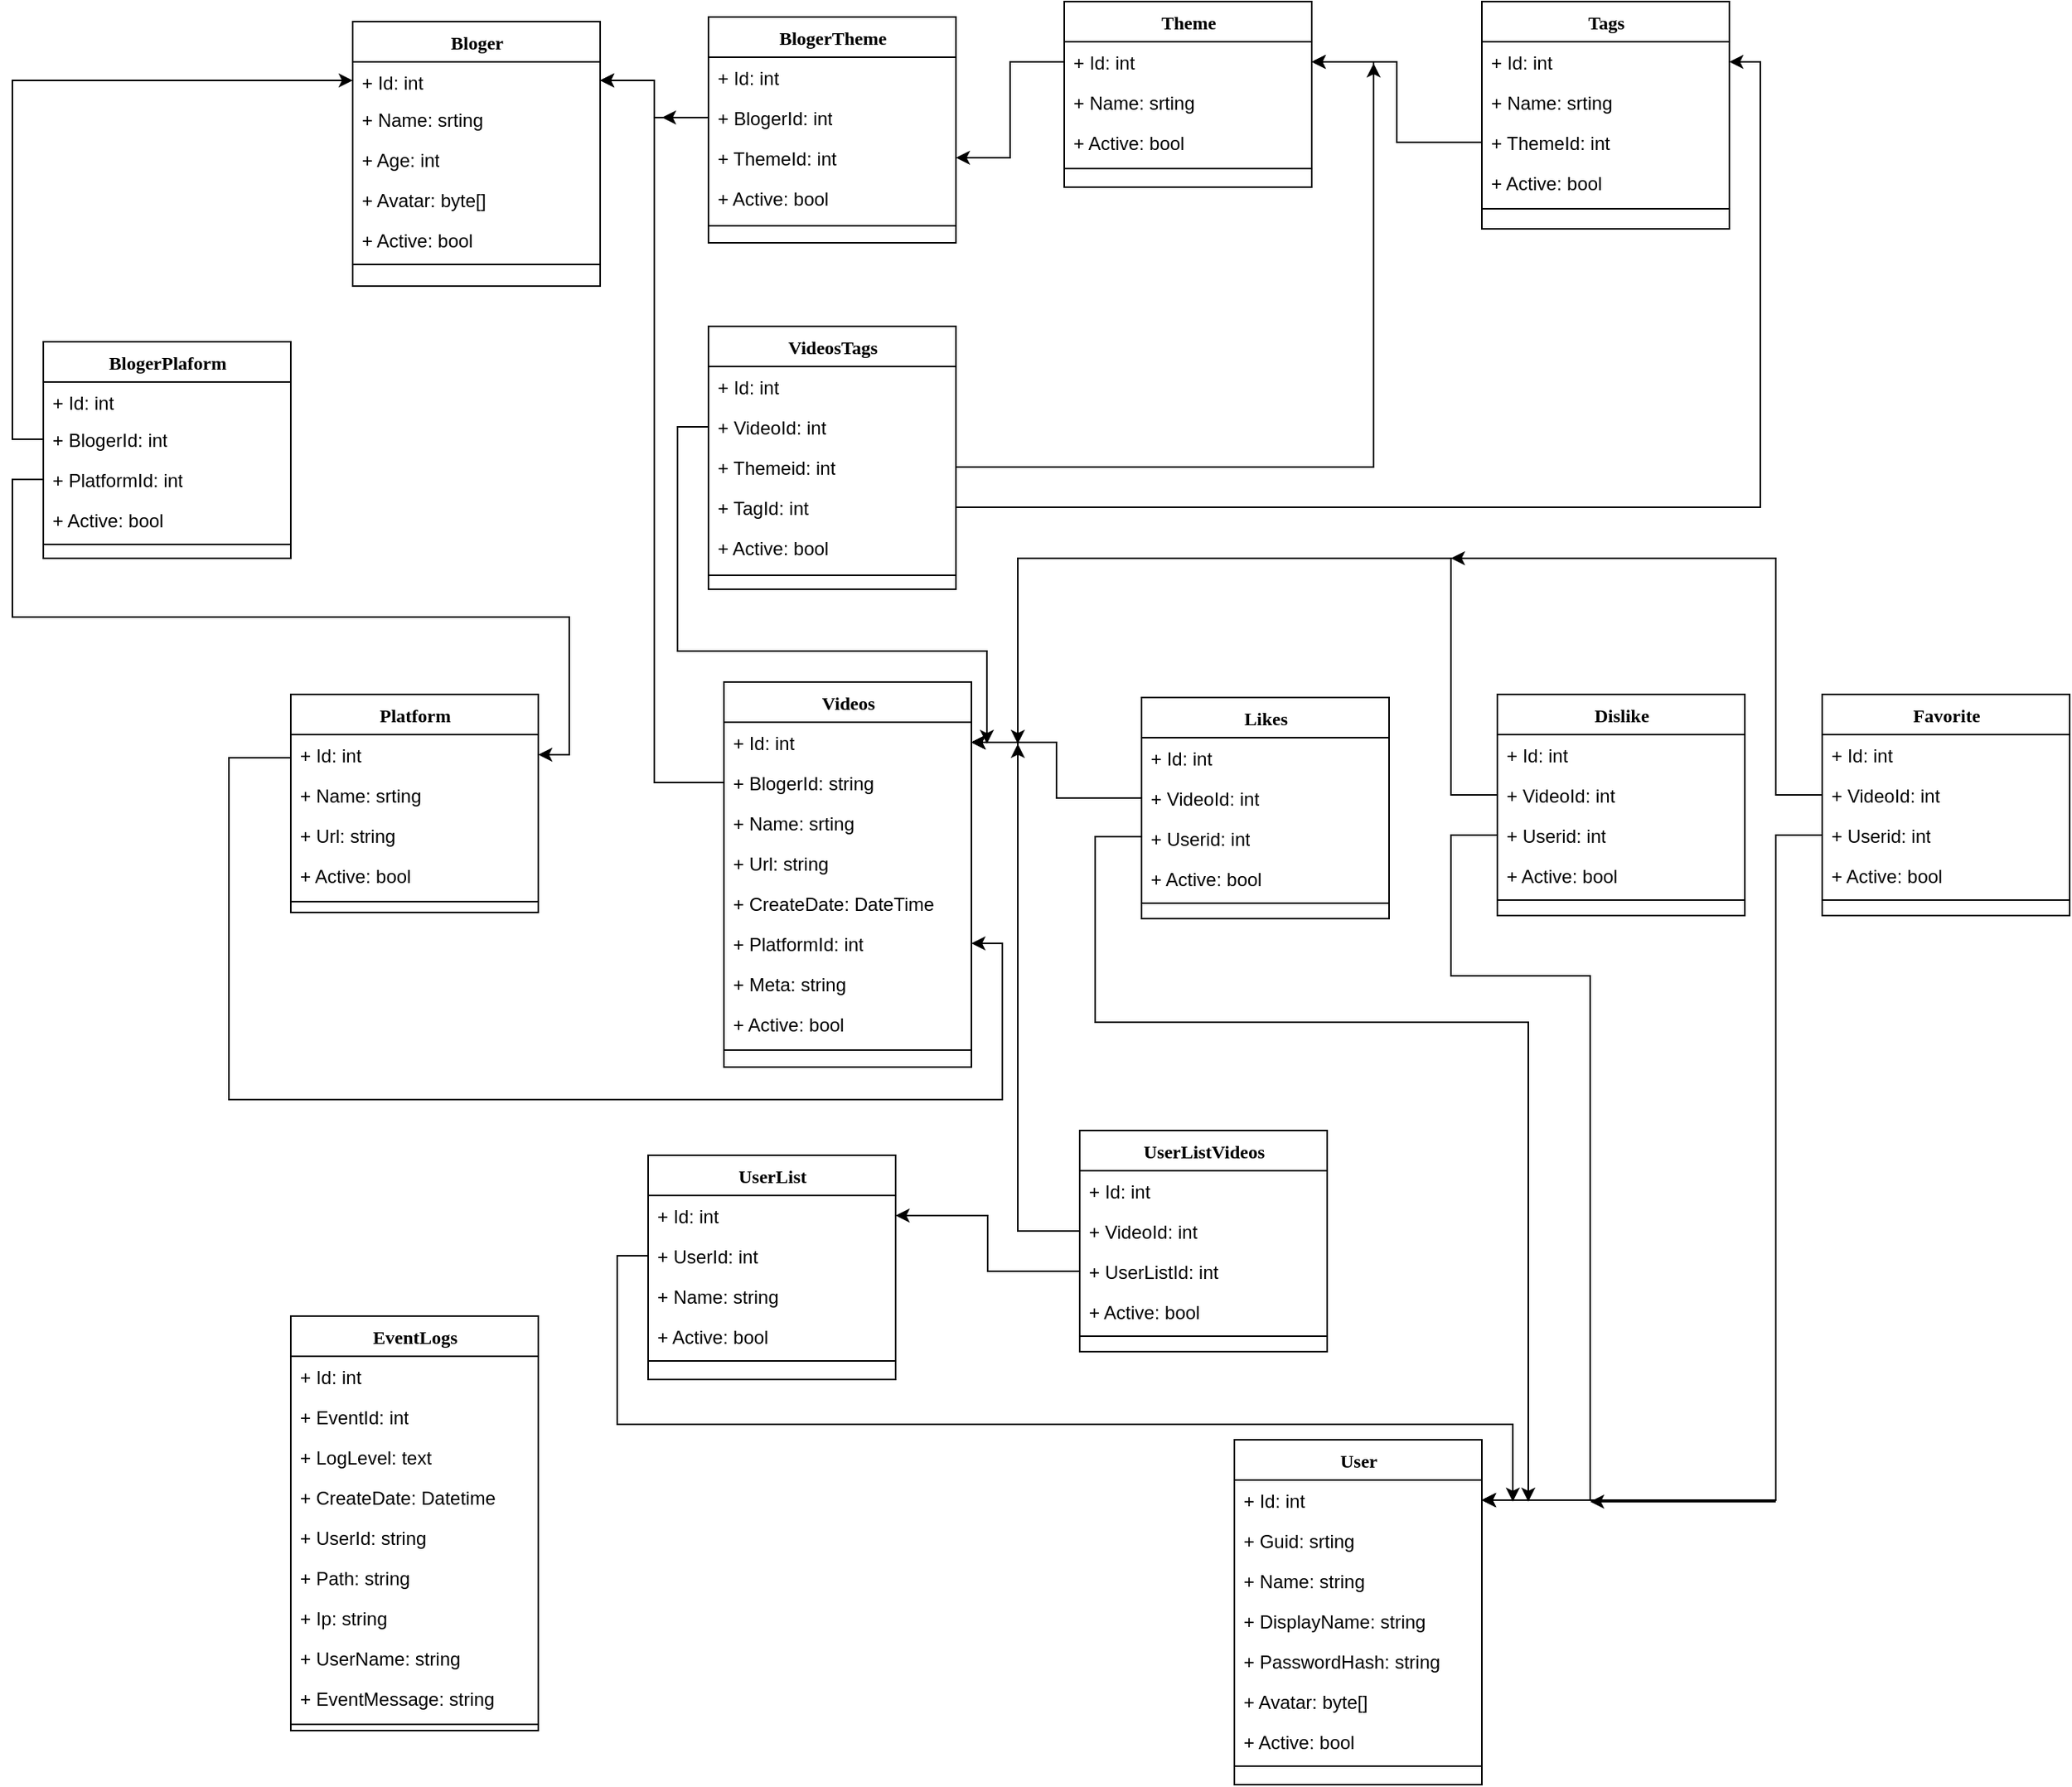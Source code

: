 <mxfile version="13.4.0" type="device"><diagram name="Page-1" id="9f46799a-70d6-7492-0946-bef42562c5a5"><mxGraphModel dx="2426" dy="934" grid="1" gridSize="10" guides="1" tooltips="1" connect="1" arrows="1" fold="1" page="1" pageScale="1" pageWidth="1100" pageHeight="850" background="#ffffff" math="0" shadow="0"><root><mxCell id="0"/><mxCell id="1" parent="0"/><mxCell id="seA1LykIxKRYLAFsOY7x-19" style="edgeStyle=orthogonalEdgeStyle;rounded=0;orthogonalLoop=1;jettySize=auto;html=1;exitX=0;exitY=0.5;exitDx=0;exitDy=0;entryX=1;entryY=0.5;entryDx=0;entryDy=0;" edge="1" parent="1" source="seA1LykIxKRYLAFsOY7x-4" target="seA1LykIxKRYLAFsOY7x-8"><mxGeometry relative="1" as="geometry"/></mxCell><mxCell id="seA1LykIxKRYLAFsOY7x-22" style="edgeStyle=orthogonalEdgeStyle;rounded=0;orthogonalLoop=1;jettySize=auto;html=1;exitX=0;exitY=0.5;exitDx=0;exitDy=0;" edge="1" parent="1" source="seA1LykIxKRYLAFsOY7x-16" target="78961159f06e98e8-21"><mxGeometry relative="1" as="geometry"/></mxCell><mxCell id="seA1LykIxKRYLAFsOY7x-43" style="edgeStyle=orthogonalEdgeStyle;rounded=0;orthogonalLoop=1;jettySize=auto;html=1;exitX=0;exitY=0.5;exitDx=0;exitDy=0;entryX=1;entryY=0.5;entryDx=0;entryDy=0;" edge="1" parent="1" source="seA1LykIxKRYLAFsOY7x-35" target="seA1LykIxKRYLAFsOY7x-33"><mxGeometry relative="1" as="geometry"><Array as="points"><mxPoint x="620" y="639"/><mxPoint x="520" y="639"/><mxPoint x="520" y="860"/><mxPoint x="1020" y="860"/><mxPoint x="1020" y="759"/></Array></mxGeometry></mxCell><mxCell id="seA1LykIxKRYLAFsOY7x-54" style="edgeStyle=orthogonalEdgeStyle;rounded=0;orthogonalLoop=1;jettySize=auto;html=1;exitX=0;exitY=0.5;exitDx=0;exitDy=0;entryX=1;entryY=0.5;entryDx=0;entryDy=0;" edge="1" parent="1" source="seA1LykIxKRYLAFsOY7x-53" target="78961159f06e98e8-21"><mxGeometry relative="1" as="geometry"><Array as="points"><mxPoint x="795" y="655"/><mxPoint x="795" y="201"/></Array></mxGeometry></mxCell><mxCell id="seA1LykIxKRYLAFsOY7x-63" style="edgeStyle=orthogonalEdgeStyle;rounded=0;orthogonalLoop=1;jettySize=auto;html=1;exitX=0;exitY=0.5;exitDx=0;exitDy=0;" edge="1" parent="1" source="seA1LykIxKRYLAFsOY7x-8" target="seA1LykIxKRYLAFsOY7x-17"><mxGeometry relative="1" as="geometry"/></mxCell><mxCell id="seA1LykIxKRYLAFsOY7x-76" style="edgeStyle=orthogonalEdgeStyle;rounded=0;orthogonalLoop=1;jettySize=auto;html=1;exitX=0;exitY=0.5;exitDx=0;exitDy=0;" edge="1" parent="1" source="seA1LykIxKRYLAFsOY7x-68" target="seA1LykIxKRYLAFsOY7x-28"><mxGeometry relative="1" as="geometry"><Array as="points"><mxPoint x="810" y="425"/><mxPoint x="810" y="570"/><mxPoint x="1010" y="570"/><mxPoint x="1010" y="629"/></Array></mxGeometry></mxCell><mxCell id="seA1LykIxKRYLAFsOY7x-77" style="edgeStyle=orthogonalEdgeStyle;rounded=0;orthogonalLoop=1;jettySize=auto;html=1;exitX=1;exitY=0.5;exitDx=0;exitDy=0;entryX=1;entryY=0.5;entryDx=0;entryDy=0;" edge="1" parent="1" source="seA1LykIxKRYLAFsOY7x-69" target="seA1LykIxKRYLAFsOY7x-2"><mxGeometry relative="1" as="geometry"/></mxCell><mxCell id="seA1LykIxKRYLAFsOY7x-78" style="edgeStyle=orthogonalEdgeStyle;rounded=0;orthogonalLoop=1;jettySize=auto;html=1;exitX=1;exitY=0.5;exitDx=0;exitDy=0;" edge="1" parent="1" source="seA1LykIxKRYLAFsOY7x-72" target="seA1LykIxKRYLAFsOY7x-8"><mxGeometry relative="1" as="geometry"><Array as="points"><mxPoint x="1260" y="451"/><mxPoint x="1260" y="189"/></Array></mxGeometry></mxCell><mxCell id="seA1LykIxKRYLAFsOY7x-90" style="edgeStyle=orthogonalEdgeStyle;rounded=0;orthogonalLoop=1;jettySize=auto;html=1;exitX=0;exitY=0.5;exitDx=0;exitDy=0;entryX=1;entryY=0.5;entryDx=0;entryDy=0;" edge="1" parent="1" source="seA1LykIxKRYLAFsOY7x-85" target="seA1LykIxKRYLAFsOY7x-56"><mxGeometry relative="1" as="geometry"><Array as="points"><mxPoint x="771" y="961"/><mxPoint x="771" y="1070"/><mxPoint x="1350" y="1070"/><mxPoint x="1350" y="1119"/></Array></mxGeometry></mxCell><mxCell id="seA1LykIxKRYLAFsOY7x-97" style="edgeStyle=elbowEdgeStyle;rounded=0;orthogonalLoop=1;jettySize=auto;html=1;exitX=0;exitY=0.5;exitDx=0;exitDy=0;entryX=1;entryY=0.5;entryDx=0;entryDy=0;" edge="1" parent="1" source="seA1LykIxKRYLAFsOY7x-96" target="seA1LykIxKRYLAFsOY7x-82"><mxGeometry relative="1" as="geometry"/></mxCell><mxCell id="seA1LykIxKRYLAFsOY7x-100" style="edgeStyle=elbowEdgeStyle;rounded=0;orthogonalLoop=1;jettySize=auto;html=1;exitX=0;exitY=0.5;exitDx=0;exitDy=0;" edge="1" parent="1" source="seA1LykIxKRYLAFsOY7x-93" target="seA1LykIxKRYLAFsOY7x-28"><mxGeometry relative="1" as="geometry"><Array as="points"><mxPoint x="1030" y="770"/></Array></mxGeometry></mxCell><mxCell id="seA1LykIxKRYLAFsOY7x-109" style="edgeStyle=elbowEdgeStyle;rounded=0;orthogonalLoop=1;jettySize=auto;html=1;exitX=0;exitY=0.5;exitDx=0;exitDy=0;" edge="1" parent="1" source="seA1LykIxKRYLAFsOY7x-105" target="seA1LykIxKRYLAFsOY7x-28"><mxGeometry relative="1" as="geometry"/></mxCell><mxCell id="seA1LykIxKRYLAFsOY7x-115" style="edgeStyle=orthogonalEdgeStyle;rounded=0;orthogonalLoop=1;jettySize=auto;html=1;exitX=0;exitY=0.5;exitDx=0;exitDy=0;" edge="1" parent="1" source="seA1LykIxKRYLAFsOY7x-105" target="seA1LykIxKRYLAFsOY7x-56"><mxGeometry relative="1" as="geometry"><Array as="points"><mxPoint x="1110" y="690"/><mxPoint x="1080" y="690"/><mxPoint x="1080" y="810"/><mxPoint x="1360" y="810"/><mxPoint x="1360" y="1119"/></Array></mxGeometry></mxCell><mxCell id="seA1LykIxKRYLAFsOY7x-133" value="" style="endArrow=classic;html=1;" edge="1" parent="1"><mxGeometry width="50" height="50" relative="1" as="geometry"><mxPoint x="1030" y="567" as="sourcePoint"/><mxPoint x="1030" y="630" as="targetPoint"/><Array as="points"><mxPoint x="1030" y="587"/></Array></mxGeometry></mxCell><mxCell id="seA1LykIxKRYLAFsOY7x-134" value="" style="endArrow=classic;html=1;" edge="1" parent="1"><mxGeometry width="50" height="50" relative="1" as="geometry"><mxPoint x="1030" y="940" as="sourcePoint"/><mxPoint x="1030" y="630" as="targetPoint"/></mxGeometry></mxCell><mxCell id="seA1LykIxKRYLAFsOY7x-136" value="" style="endArrow=classic;html=1;" edge="1" parent="1"><mxGeometry width="50" height="50" relative="1" as="geometry"><mxPoint x="1010" y="570" as="sourcePoint"/><mxPoint x="1010" y="630" as="targetPoint"/></mxGeometry></mxCell><mxCell id="seA1LykIxKRYLAFsOY7x-137" style="edgeStyle=orthogonalEdgeStyle;rounded=0;orthogonalLoop=1;jettySize=auto;html=1;exitX=0;exitY=0.5;exitDx=0;exitDy=0;entryX=1;entryY=0.5;entryDx=0;entryDy=0;" edge="1" parent="1" source="seA1LykIxKRYLAFsOY7x-127" target="seA1LykIxKRYLAFsOY7x-28"><mxGeometry relative="1" as="geometry"><Array as="points"><mxPoint x="1520" y="663"/><mxPoint x="1520" y="510"/><mxPoint x="1030" y="510"/><mxPoint x="1030" y="629"/></Array></mxGeometry></mxCell><mxCell id="seA1LykIxKRYLAFsOY7x-138" value="" style="endArrow=classic;html=1;" edge="1" parent="1"><mxGeometry width="50" height="50" relative="1" as="geometry"><mxPoint x="1520" y="510" as="sourcePoint"/><mxPoint x="1310" y="510" as="targetPoint"/></mxGeometry></mxCell><mxCell id="seA1LykIxKRYLAFsOY7x-139" style="edgeStyle=orthogonalEdgeStyle;rounded=0;orthogonalLoop=1;jettySize=auto;html=1;exitX=0;exitY=0.5;exitDx=0;exitDy=0;" edge="1" parent="1" source="seA1LykIxKRYLAFsOY7x-122" target="seA1LykIxKRYLAFsOY7x-56"><mxGeometry relative="1" as="geometry"><Array as="points"><mxPoint x="1310" y="689"/><mxPoint x="1310" y="780"/><mxPoint x="1400" y="780"/><mxPoint x="1400" y="1119"/></Array></mxGeometry></mxCell><mxCell id="seA1LykIxKRYLAFsOY7x-140" style="edgeStyle=orthogonalEdgeStyle;rounded=0;orthogonalLoop=1;jettySize=auto;html=1;exitX=0;exitY=0.5;exitDx=0;exitDy=0;entryX=1;entryY=0.5;entryDx=0;entryDy=0;" edge="1" parent="1" source="seA1LykIxKRYLAFsOY7x-128" target="seA1LykIxKRYLAFsOY7x-56"><mxGeometry relative="1" as="geometry"><Array as="points"><mxPoint x="1520" y="689"/><mxPoint x="1520" y="1119"/></Array></mxGeometry></mxCell><mxCell id="seA1LykIxKRYLAFsOY7x-145" value="" style="endArrow=classic;html=1;" edge="1" parent="1"><mxGeometry width="50" height="50" relative="1" as="geometry"><mxPoint x="1520" y="1120" as="sourcePoint"/><mxPoint x="1400" y="1120" as="targetPoint"/></mxGeometry></mxCell><mxCell id="seA1LykIxKRYLAFsOY7x-146" value="" style="endArrow=classic;html=1;" edge="1" parent="1"><mxGeometry width="50" height="50" relative="1" as="geometry"><mxPoint x="1360" y="810" as="sourcePoint"/><mxPoint x="1360" y="1120" as="targetPoint"/></mxGeometry></mxCell><mxCell id="seA1LykIxKRYLAFsOY7x-147" value="" style="endArrow=classic;html=1;" edge="1" parent="1"><mxGeometry width="50" height="50" relative="1" as="geometry"><mxPoint x="1350" y="1070" as="sourcePoint"/><mxPoint x="1350" y="1120" as="targetPoint"/></mxGeometry></mxCell><mxCell id="seA1LykIxKRYLAFsOY7x-154" value="" style="endArrow=classic;html=1;" edge="1" parent="1"><mxGeometry width="50" height="50" relative="1" as="geometry"><mxPoint x="1260" y="450" as="sourcePoint"/><mxPoint x="1260" y="190" as="targetPoint"/></mxGeometry></mxCell><mxCell id="seA1LykIxKRYLAFsOY7x-156" value="" style="endArrow=classic;html=1;exitX=0;exitY=0.5;exitDx=0;exitDy=0;" edge="1" parent="1" source="seA1LykIxKRYLAFsOY7x-16"><mxGeometry width="50" height="50" relative="1" as="geometry"><mxPoint x="1340" y="450" as="sourcePoint"/><mxPoint x="800" y="225" as="targetPoint"/></mxGeometry></mxCell><mxCell id="seA1LykIxKRYLAFsOY7x-157" style="edgeStyle=orthogonalEdgeStyle;rounded=0;orthogonalLoop=1;jettySize=auto;html=1;exitX=0;exitY=0.5;exitDx=0;exitDy=0;entryX=1;entryY=0.5;entryDx=0;entryDy=0;" edge="1" parent="1" source="seA1LykIxKRYLAFsOY7x-121" target="seA1LykIxKRYLAFsOY7x-28"><mxGeometry relative="1" as="geometry"><Array as="points"><mxPoint x="1310" y="663"/><mxPoint x="1310" y="510"/><mxPoint x="1030" y="510"/><mxPoint x="1030" y="629"/></Array></mxGeometry></mxCell><mxCell id="78961159f06e98e8-17" value="Bloger" style="swimlane;html=1;fontStyle=1;align=center;verticalAlign=top;childLayout=stackLayout;horizontal=1;startSize=26;horizontalStack=0;resizeParent=1;resizeLast=0;collapsible=1;marginBottom=0;swimlaneFillColor=#ffffff;rounded=0;shadow=0;comic=0;labelBackgroundColor=none;strokeWidth=1;fillColor=none;fontFamily=Verdana;fontSize=12" parent="1" vertex="1"><mxGeometry x="600" y="163" width="160" height="171" as="geometry"/></mxCell><mxCell id="78961159f06e98e8-21" value="+ Id: int" style="text;html=1;strokeColor=none;fillColor=none;align=left;verticalAlign=top;spacingLeft=4;spacingRight=4;whiteSpace=wrap;overflow=hidden;rotatable=0;points=[[0,0.5],[1,0.5]];portConstraint=eastwest;" parent="78961159f06e98e8-17" vertex="1"><mxGeometry y="26" width="160" height="24" as="geometry"/></mxCell><mxCell id="78961159f06e98e8-23" value="+ Name: srting&lt;br&gt;" style="text;html=1;strokeColor=none;fillColor=none;align=left;verticalAlign=top;spacingLeft=4;spacingRight=4;whiteSpace=wrap;overflow=hidden;rotatable=0;points=[[0,0.5],[1,0.5]];portConstraint=eastwest;" parent="78961159f06e98e8-17" vertex="1"><mxGeometry y="50" width="160" height="26" as="geometry"/></mxCell><mxCell id="seA1LykIxKRYLAFsOY7x-13" value="+ Age: int&lt;br&gt;" style="text;html=1;strokeColor=none;fillColor=none;align=left;verticalAlign=top;spacingLeft=4;spacingRight=4;whiteSpace=wrap;overflow=hidden;rotatable=0;points=[[0,0.5],[1,0.5]];portConstraint=eastwest;" vertex="1" parent="78961159f06e98e8-17"><mxGeometry y="76" width="160" height="26" as="geometry"/></mxCell><mxCell id="78961159f06e98e8-25" value="+ Avatar: byte[]" style="text;html=1;strokeColor=none;fillColor=none;align=left;verticalAlign=top;spacingLeft=4;spacingRight=4;whiteSpace=wrap;overflow=hidden;rotatable=0;points=[[0,0.5],[1,0.5]];portConstraint=eastwest;" parent="78961159f06e98e8-17" vertex="1"><mxGeometry y="102" width="160" height="26" as="geometry"/></mxCell><mxCell id="78961159f06e98e8-26" value="+ Active: bool" style="text;html=1;strokeColor=none;fillColor=none;align=left;verticalAlign=top;spacingLeft=4;spacingRight=4;whiteSpace=wrap;overflow=hidden;rotatable=0;points=[[0,0.5],[1,0.5]];portConstraint=eastwest;" parent="78961159f06e98e8-17" vertex="1"><mxGeometry y="128" width="160" height="26" as="geometry"/></mxCell><mxCell id="78961159f06e98e8-19" value="" style="line;html=1;strokeWidth=1;fillColor=none;align=left;verticalAlign=middle;spacingTop=-1;spacingLeft=3;spacingRight=3;rotatable=0;labelPosition=right;points=[];portConstraint=eastwest;" parent="78961159f06e98e8-17" vertex="1"><mxGeometry y="154" width="160" height="6" as="geometry"/></mxCell><mxCell id="seA1LykIxKRYLAFsOY7x-14" value="BlogerTheme&lt;br&gt;" style="swimlane;html=1;fontStyle=1;align=center;verticalAlign=top;childLayout=stackLayout;horizontal=1;startSize=26;horizontalStack=0;resizeParent=1;resizeLast=0;collapsible=1;marginBottom=0;swimlaneFillColor=#ffffff;rounded=0;shadow=0;comic=0;labelBackgroundColor=none;strokeWidth=1;fillColor=none;fontFamily=Verdana;fontSize=12" vertex="1" parent="1"><mxGeometry x="830" y="160" width="160" height="146" as="geometry"/></mxCell><mxCell id="seA1LykIxKRYLAFsOY7x-15" value="+ Id: int" style="text;html=1;strokeColor=none;fillColor=none;align=left;verticalAlign=top;spacingLeft=4;spacingRight=4;whiteSpace=wrap;overflow=hidden;rotatable=0;points=[[0,0.5],[1,0.5]];portConstraint=eastwest;" vertex="1" parent="seA1LykIxKRYLAFsOY7x-14"><mxGeometry y="26" width="160" height="26" as="geometry"/></mxCell><mxCell id="seA1LykIxKRYLAFsOY7x-16" value="+ BlogerId: int" style="text;html=1;strokeColor=none;fillColor=none;align=left;verticalAlign=top;spacingLeft=4;spacingRight=4;whiteSpace=wrap;overflow=hidden;rotatable=0;points=[[0,0.5],[1,0.5]];portConstraint=eastwest;" vertex="1" parent="seA1LykIxKRYLAFsOY7x-14"><mxGeometry y="52" width="160" height="26" as="geometry"/></mxCell><mxCell id="seA1LykIxKRYLAFsOY7x-17" value="+ ThemeId: int&lt;br&gt;" style="text;html=1;strokeColor=none;fillColor=none;align=left;verticalAlign=top;spacingLeft=4;spacingRight=4;whiteSpace=wrap;overflow=hidden;rotatable=0;points=[[0,0.5],[1,0.5]];portConstraint=eastwest;" vertex="1" parent="seA1LykIxKRYLAFsOY7x-14"><mxGeometry y="78" width="160" height="26" as="geometry"/></mxCell><mxCell id="seA1LykIxKRYLAFsOY7x-21" value="+ Active: bool" style="text;html=1;strokeColor=none;fillColor=none;align=left;verticalAlign=top;spacingLeft=4;spacingRight=4;whiteSpace=wrap;overflow=hidden;rotatable=0;points=[[0,0.5],[1,0.5]];portConstraint=eastwest;" vertex="1" parent="seA1LykIxKRYLAFsOY7x-14"><mxGeometry y="104" width="160" height="26" as="geometry"/></mxCell><mxCell id="seA1LykIxKRYLAFsOY7x-18" value="" style="line;html=1;strokeWidth=1;fillColor=none;align=left;verticalAlign=middle;spacingTop=-1;spacingLeft=3;spacingRight=3;rotatable=0;labelPosition=right;points=[];portConstraint=eastwest;" vertex="1" parent="seA1LykIxKRYLAFsOY7x-14"><mxGeometry y="130" width="160" height="10" as="geometry"/></mxCell><mxCell id="seA1LykIxKRYLAFsOY7x-27" value="Videos&lt;br&gt;" style="swimlane;html=1;fontStyle=1;align=center;verticalAlign=top;childLayout=stackLayout;horizontal=1;startSize=26;horizontalStack=0;resizeParent=1;resizeLast=0;collapsible=1;marginBottom=0;swimlaneFillColor=#ffffff;rounded=0;shadow=0;comic=0;labelBackgroundColor=none;strokeWidth=1;fillColor=none;fontFamily=Verdana;fontSize=12" vertex="1" parent="1"><mxGeometry x="840" y="590" width="160" height="249" as="geometry"/></mxCell><mxCell id="seA1LykIxKRYLAFsOY7x-28" value="+ Id: int" style="text;html=1;strokeColor=none;fillColor=none;align=left;verticalAlign=top;spacingLeft=4;spacingRight=4;whiteSpace=wrap;overflow=hidden;rotatable=0;points=[[0,0.5],[1,0.5]];portConstraint=eastwest;" vertex="1" parent="seA1LykIxKRYLAFsOY7x-27"><mxGeometry y="26" width="160" height="26" as="geometry"/></mxCell><mxCell id="seA1LykIxKRYLAFsOY7x-53" value="+ BlogerId: string" style="text;html=1;strokeColor=none;fillColor=none;align=left;verticalAlign=top;spacingLeft=4;spacingRight=4;whiteSpace=wrap;overflow=hidden;rotatable=0;points=[[0,0.5],[1,0.5]];portConstraint=eastwest;" vertex="1" parent="seA1LykIxKRYLAFsOY7x-27"><mxGeometry y="52" width="160" height="26" as="geometry"/></mxCell><mxCell id="seA1LykIxKRYLAFsOY7x-29" value="+ Name: srting" style="text;html=1;strokeColor=none;fillColor=none;align=left;verticalAlign=top;spacingLeft=4;spacingRight=4;whiteSpace=wrap;overflow=hidden;rotatable=0;points=[[0,0.5],[1,0.5]];portConstraint=eastwest;" vertex="1" parent="seA1LykIxKRYLAFsOY7x-27"><mxGeometry y="78" width="160" height="26" as="geometry"/></mxCell><mxCell id="seA1LykIxKRYLAFsOY7x-30" value="+ Url: string" style="text;html=1;strokeColor=none;fillColor=none;align=left;verticalAlign=top;spacingLeft=4;spacingRight=4;whiteSpace=wrap;overflow=hidden;rotatable=0;points=[[0,0.5],[1,0.5]];portConstraint=eastwest;" vertex="1" parent="seA1LykIxKRYLAFsOY7x-27"><mxGeometry y="104" width="160" height="26" as="geometry"/></mxCell><mxCell id="seA1LykIxKRYLAFsOY7x-31" value="+ CreateDate: DateTime" style="text;html=1;strokeColor=none;fillColor=none;align=left;verticalAlign=top;spacingLeft=4;spacingRight=4;whiteSpace=wrap;overflow=hidden;rotatable=0;points=[[0,0.5],[1,0.5]];portConstraint=eastwest;" vertex="1" parent="seA1LykIxKRYLAFsOY7x-27"><mxGeometry y="130" width="160" height="26" as="geometry"/></mxCell><mxCell id="seA1LykIxKRYLAFsOY7x-33" value="+ PlatformId: int" style="text;html=1;strokeColor=none;fillColor=none;align=left;verticalAlign=top;spacingLeft=4;spacingRight=4;whiteSpace=wrap;overflow=hidden;rotatable=0;points=[[0,0.5],[1,0.5]];portConstraint=eastwest;" vertex="1" parent="seA1LykIxKRYLAFsOY7x-27"><mxGeometry y="156" width="160" height="26" as="geometry"/></mxCell><mxCell id="seA1LykIxKRYLAFsOY7x-42" value="+ Meta: string" style="text;html=1;strokeColor=none;fillColor=none;align=left;verticalAlign=top;spacingLeft=4;spacingRight=4;whiteSpace=wrap;overflow=hidden;rotatable=0;points=[[0,0.5],[1,0.5]];portConstraint=eastwest;" vertex="1" parent="seA1LykIxKRYLAFsOY7x-27"><mxGeometry y="182" width="160" height="26" as="geometry"/></mxCell><mxCell id="seA1LykIxKRYLAFsOY7x-41" value="+ Active: bool" style="text;html=1;strokeColor=none;fillColor=none;align=left;verticalAlign=top;spacingLeft=4;spacingRight=4;whiteSpace=wrap;overflow=hidden;rotatable=0;points=[[0,0.5],[1,0.5]];portConstraint=eastwest;" vertex="1" parent="seA1LykIxKRYLAFsOY7x-27"><mxGeometry y="208" width="160" height="26" as="geometry"/></mxCell><mxCell id="seA1LykIxKRYLAFsOY7x-32" value="" style="line;html=1;strokeWidth=1;fillColor=none;align=left;verticalAlign=middle;spacingTop=-1;spacingLeft=3;spacingRight=3;rotatable=0;labelPosition=right;points=[];portConstraint=eastwest;" vertex="1" parent="seA1LykIxKRYLAFsOY7x-27"><mxGeometry y="234" width="160" height="8" as="geometry"/></mxCell><mxCell id="seA1LykIxKRYLAFsOY7x-66" value="VideosTags" style="swimlane;html=1;fontStyle=1;align=center;verticalAlign=top;childLayout=stackLayout;horizontal=1;startSize=26;horizontalStack=0;resizeParent=1;resizeLast=0;collapsible=1;marginBottom=0;swimlaneFillColor=#ffffff;rounded=0;shadow=0;comic=0;labelBackgroundColor=none;strokeWidth=1;fillColor=none;fontFamily=Verdana;fontSize=12" vertex="1" parent="1"><mxGeometry x="830" y="360" width="160" height="170" as="geometry"/></mxCell><mxCell id="seA1LykIxKRYLAFsOY7x-67" value="+ Id: int" style="text;html=1;strokeColor=none;fillColor=none;align=left;verticalAlign=top;spacingLeft=4;spacingRight=4;whiteSpace=wrap;overflow=hidden;rotatable=0;points=[[0,0.5],[1,0.5]];portConstraint=eastwest;" vertex="1" parent="seA1LykIxKRYLAFsOY7x-66"><mxGeometry y="26" width="160" height="26" as="geometry"/></mxCell><mxCell id="seA1LykIxKRYLAFsOY7x-68" value="+ VideoId: int" style="text;html=1;strokeColor=none;fillColor=none;align=left;verticalAlign=top;spacingLeft=4;spacingRight=4;whiteSpace=wrap;overflow=hidden;rotatable=0;points=[[0,0.5],[1,0.5]];portConstraint=eastwest;" vertex="1" parent="seA1LykIxKRYLAFsOY7x-66"><mxGeometry y="52" width="160" height="26" as="geometry"/></mxCell><mxCell id="seA1LykIxKRYLAFsOY7x-72" value="+ Themeid: int" style="text;html=1;strokeColor=none;fillColor=none;align=left;verticalAlign=top;spacingLeft=4;spacingRight=4;whiteSpace=wrap;overflow=hidden;rotatable=0;points=[[0,0.5],[1,0.5]];portConstraint=eastwest;" vertex="1" parent="seA1LykIxKRYLAFsOY7x-66"><mxGeometry y="78" width="160" height="26" as="geometry"/></mxCell><mxCell id="seA1LykIxKRYLAFsOY7x-69" value="+ TagId: int" style="text;html=1;strokeColor=none;fillColor=none;align=left;verticalAlign=top;spacingLeft=4;spacingRight=4;whiteSpace=wrap;overflow=hidden;rotatable=0;points=[[0,0.5],[1,0.5]];portConstraint=eastwest;" vertex="1" parent="seA1LykIxKRYLAFsOY7x-66"><mxGeometry y="104" width="160" height="26" as="geometry"/></mxCell><mxCell id="seA1LykIxKRYLAFsOY7x-70" value="+ Active: bool" style="text;html=1;strokeColor=none;fillColor=none;align=left;verticalAlign=top;spacingLeft=4;spacingRight=4;whiteSpace=wrap;overflow=hidden;rotatable=0;points=[[0,0.5],[1,0.5]];portConstraint=eastwest;" vertex="1" parent="seA1LykIxKRYLAFsOY7x-66"><mxGeometry y="130" width="160" height="26" as="geometry"/></mxCell><mxCell id="seA1LykIxKRYLAFsOY7x-71" value="" style="line;html=1;strokeWidth=1;fillColor=none;align=left;verticalAlign=middle;spacingTop=-1;spacingLeft=3;spacingRight=3;rotatable=0;labelPosition=right;points=[];portConstraint=eastwest;" vertex="1" parent="seA1LykIxKRYLAFsOY7x-66"><mxGeometry y="156" width="160" height="10" as="geometry"/></mxCell><mxCell id="seA1LykIxKRYLAFsOY7x-1" value="Tags" style="swimlane;html=1;fontStyle=1;align=center;verticalAlign=top;childLayout=stackLayout;horizontal=1;startSize=26;horizontalStack=0;resizeParent=1;resizeLast=0;collapsible=1;marginBottom=0;swimlaneFillColor=#ffffff;rounded=0;shadow=0;comic=0;labelBackgroundColor=none;strokeWidth=1;fillColor=none;fontFamily=Verdana;fontSize=12" vertex="1" parent="1"><mxGeometry x="1330" y="150" width="160" height="147" as="geometry"/></mxCell><mxCell id="seA1LykIxKRYLAFsOY7x-2" value="+ Id: int" style="text;html=1;strokeColor=none;fillColor=none;align=left;verticalAlign=top;spacingLeft=4;spacingRight=4;whiteSpace=wrap;overflow=hidden;rotatable=0;points=[[0,0.5],[1,0.5]];portConstraint=eastwest;" vertex="1" parent="seA1LykIxKRYLAFsOY7x-1"><mxGeometry y="26" width="160" height="26" as="geometry"/></mxCell><mxCell id="seA1LykIxKRYLAFsOY7x-3" value="+ Name: srting" style="text;html=1;strokeColor=none;fillColor=none;align=left;verticalAlign=top;spacingLeft=4;spacingRight=4;whiteSpace=wrap;overflow=hidden;rotatable=0;points=[[0,0.5],[1,0.5]];portConstraint=eastwest;" vertex="1" parent="seA1LykIxKRYLAFsOY7x-1"><mxGeometry y="52" width="160" height="26" as="geometry"/></mxCell><mxCell id="seA1LykIxKRYLAFsOY7x-4" value="+ ThemeId: int" style="text;html=1;strokeColor=none;fillColor=none;align=left;verticalAlign=top;spacingLeft=4;spacingRight=4;whiteSpace=wrap;overflow=hidden;rotatable=0;points=[[0,0.5],[1,0.5]];portConstraint=eastwest;" vertex="1" parent="seA1LykIxKRYLAFsOY7x-1"><mxGeometry y="78" width="160" height="26" as="geometry"/></mxCell><mxCell id="seA1LykIxKRYLAFsOY7x-5" value="+ Active: bool" style="text;html=1;strokeColor=none;fillColor=none;align=left;verticalAlign=top;spacingLeft=4;spacingRight=4;whiteSpace=wrap;overflow=hidden;rotatable=0;points=[[0,0.5],[1,0.5]];portConstraint=eastwest;" vertex="1" parent="seA1LykIxKRYLAFsOY7x-1"><mxGeometry y="104" width="160" height="26" as="geometry"/></mxCell><mxCell id="seA1LykIxKRYLAFsOY7x-6" value="" style="line;html=1;strokeWidth=1;fillColor=none;align=left;verticalAlign=middle;spacingTop=-1;spacingLeft=3;spacingRight=3;rotatable=0;labelPosition=right;points=[];portConstraint=eastwest;" vertex="1" parent="seA1LykIxKRYLAFsOY7x-1"><mxGeometry y="130" width="160" height="8" as="geometry"/></mxCell><mxCell id="seA1LykIxKRYLAFsOY7x-7" value="Theme" style="swimlane;html=1;fontStyle=1;align=center;verticalAlign=top;childLayout=stackLayout;horizontal=1;startSize=26;horizontalStack=0;resizeParent=1;resizeLast=0;collapsible=1;marginBottom=0;swimlaneFillColor=#ffffff;rounded=0;shadow=0;comic=0;labelBackgroundColor=none;strokeWidth=1;fillColor=none;fontFamily=Verdana;fontSize=12" vertex="1" parent="1"><mxGeometry x="1060" y="150" width="160" height="120" as="geometry"/></mxCell><mxCell id="seA1LykIxKRYLAFsOY7x-8" value="+ Id: int" style="text;html=1;strokeColor=none;fillColor=none;align=left;verticalAlign=top;spacingLeft=4;spacingRight=4;whiteSpace=wrap;overflow=hidden;rotatable=0;points=[[0,0.5],[1,0.5]];portConstraint=eastwest;" vertex="1" parent="seA1LykIxKRYLAFsOY7x-7"><mxGeometry y="26" width="160" height="26" as="geometry"/></mxCell><mxCell id="seA1LykIxKRYLAFsOY7x-9" value="+ Name: srting" style="text;html=1;strokeColor=none;fillColor=none;align=left;verticalAlign=top;spacingLeft=4;spacingRight=4;whiteSpace=wrap;overflow=hidden;rotatable=0;points=[[0,0.5],[1,0.5]];portConstraint=eastwest;" vertex="1" parent="seA1LykIxKRYLAFsOY7x-7"><mxGeometry y="52" width="160" height="26" as="geometry"/></mxCell><mxCell id="seA1LykIxKRYLAFsOY7x-11" value="+ Active: bool" style="text;html=1;strokeColor=none;fillColor=none;align=left;verticalAlign=top;spacingLeft=4;spacingRight=4;whiteSpace=wrap;overflow=hidden;rotatable=0;points=[[0,0.5],[1,0.5]];portConstraint=eastwest;" vertex="1" parent="seA1LykIxKRYLAFsOY7x-7"><mxGeometry y="78" width="160" height="26" as="geometry"/></mxCell><mxCell id="seA1LykIxKRYLAFsOY7x-12" value="" style="line;html=1;strokeWidth=1;fillColor=none;align=left;verticalAlign=middle;spacingTop=-1;spacingLeft=3;spacingRight=3;rotatable=0;labelPosition=right;points=[];portConstraint=eastwest;" vertex="1" parent="seA1LykIxKRYLAFsOY7x-7"><mxGeometry y="104" width="160" height="8" as="geometry"/></mxCell><mxCell id="seA1LykIxKRYLAFsOY7x-81" value="UserList" style="swimlane;html=1;fontStyle=1;align=center;verticalAlign=top;childLayout=stackLayout;horizontal=1;startSize=26;horizontalStack=0;resizeParent=1;resizeLast=0;collapsible=1;marginBottom=0;swimlaneFillColor=#ffffff;rounded=0;shadow=0;comic=0;labelBackgroundColor=none;strokeWidth=1;fillColor=none;fontFamily=Verdana;fontSize=12" vertex="1" parent="1"><mxGeometry x="791" y="896" width="160" height="145" as="geometry"/></mxCell><mxCell id="seA1LykIxKRYLAFsOY7x-82" value="+ Id: int" style="text;html=1;strokeColor=none;fillColor=none;align=left;verticalAlign=top;spacingLeft=4;spacingRight=4;whiteSpace=wrap;overflow=hidden;rotatable=0;points=[[0,0.5],[1,0.5]];portConstraint=eastwest;" vertex="1" parent="seA1LykIxKRYLAFsOY7x-81"><mxGeometry y="26" width="160" height="26" as="geometry"/></mxCell><mxCell id="seA1LykIxKRYLAFsOY7x-85" value="+ UserId: int" style="text;html=1;strokeColor=none;fillColor=none;align=left;verticalAlign=top;spacingLeft=4;spacingRight=4;whiteSpace=wrap;overflow=hidden;rotatable=0;points=[[0,0.5],[1,0.5]];portConstraint=eastwest;" vertex="1" parent="seA1LykIxKRYLAFsOY7x-81"><mxGeometry y="52" width="160" height="26" as="geometry"/></mxCell><mxCell id="seA1LykIxKRYLAFsOY7x-98" value="+ Name: string" style="text;html=1;strokeColor=none;fillColor=none;align=left;verticalAlign=top;spacingLeft=4;spacingRight=4;whiteSpace=wrap;overflow=hidden;rotatable=0;points=[[0,0.5],[1,0.5]];portConstraint=eastwest;" vertex="1" parent="seA1LykIxKRYLAFsOY7x-81"><mxGeometry y="78" width="160" height="26" as="geometry"/></mxCell><mxCell id="seA1LykIxKRYLAFsOY7x-88" value="+ Active: bool" style="text;html=1;strokeColor=none;fillColor=none;align=left;verticalAlign=top;spacingLeft=4;spacingRight=4;whiteSpace=wrap;overflow=hidden;rotatable=0;points=[[0,0.5],[1,0.5]];portConstraint=eastwest;" vertex="1" parent="seA1LykIxKRYLAFsOY7x-81"><mxGeometry y="104" width="160" height="26" as="geometry"/></mxCell><mxCell id="seA1LykIxKRYLAFsOY7x-89" value="" style="line;html=1;strokeWidth=1;fillColor=none;align=left;verticalAlign=middle;spacingTop=-1;spacingLeft=3;spacingRight=3;rotatable=0;labelPosition=right;points=[];portConstraint=eastwest;" vertex="1" parent="seA1LykIxKRYLAFsOY7x-81"><mxGeometry y="130" width="160" height="6" as="geometry"/></mxCell><mxCell id="seA1LykIxKRYLAFsOY7x-91" value="UserListVideos" style="swimlane;html=1;fontStyle=1;align=center;verticalAlign=top;childLayout=stackLayout;horizontal=1;startSize=26;horizontalStack=0;resizeParent=1;resizeLast=0;collapsible=1;marginBottom=0;swimlaneFillColor=#ffffff;rounded=0;shadow=0;comic=0;labelBackgroundColor=none;strokeWidth=1;fillColor=none;fontFamily=Verdana;fontSize=12" vertex="1" parent="1"><mxGeometry x="1070" y="880" width="160" height="143" as="geometry"/></mxCell><mxCell id="seA1LykIxKRYLAFsOY7x-92" value="+ Id: int" style="text;html=1;strokeColor=none;fillColor=none;align=left;verticalAlign=top;spacingLeft=4;spacingRight=4;whiteSpace=wrap;overflow=hidden;rotatable=0;points=[[0,0.5],[1,0.5]];portConstraint=eastwest;" vertex="1" parent="seA1LykIxKRYLAFsOY7x-91"><mxGeometry y="26" width="160" height="26" as="geometry"/></mxCell><mxCell id="seA1LykIxKRYLAFsOY7x-93" value="+ VideoId: int" style="text;html=1;strokeColor=none;fillColor=none;align=left;verticalAlign=top;spacingLeft=4;spacingRight=4;whiteSpace=wrap;overflow=hidden;rotatable=0;points=[[0,0.5],[1,0.5]];portConstraint=eastwest;" vertex="1" parent="seA1LykIxKRYLAFsOY7x-91"><mxGeometry y="52" width="160" height="26" as="geometry"/></mxCell><mxCell id="seA1LykIxKRYLAFsOY7x-96" value="+ UserListId: int" style="text;html=1;strokeColor=none;fillColor=none;align=left;verticalAlign=top;spacingLeft=4;spacingRight=4;whiteSpace=wrap;overflow=hidden;rotatable=0;points=[[0,0.5],[1,0.5]];portConstraint=eastwest;" vertex="1" parent="seA1LykIxKRYLAFsOY7x-91"><mxGeometry y="78" width="160" height="26" as="geometry"/></mxCell><mxCell id="seA1LykIxKRYLAFsOY7x-94" value="+ Active: bool" style="text;html=1;strokeColor=none;fillColor=none;align=left;verticalAlign=top;spacingLeft=4;spacingRight=4;whiteSpace=wrap;overflow=hidden;rotatable=0;points=[[0,0.5],[1,0.5]];portConstraint=eastwest;" vertex="1" parent="seA1LykIxKRYLAFsOY7x-91"><mxGeometry y="104" width="160" height="26" as="geometry"/></mxCell><mxCell id="seA1LykIxKRYLAFsOY7x-95" value="" style="line;html=1;strokeWidth=1;fillColor=none;align=left;verticalAlign=middle;spacingTop=-1;spacingLeft=3;spacingRight=3;rotatable=0;labelPosition=right;points=[];portConstraint=eastwest;" vertex="1" parent="seA1LykIxKRYLAFsOY7x-91"><mxGeometry y="130" width="160" height="6" as="geometry"/></mxCell><mxCell id="seA1LykIxKRYLAFsOY7x-103" value="Likes" style="swimlane;html=1;fontStyle=1;align=center;verticalAlign=top;childLayout=stackLayout;horizontal=1;startSize=26;horizontalStack=0;resizeParent=1;resizeLast=0;collapsible=1;marginBottom=0;swimlaneFillColor=#ffffff;rounded=0;shadow=0;comic=0;labelBackgroundColor=none;strokeWidth=1;fillColor=none;fontFamily=Verdana;fontSize=12" vertex="1" parent="1"><mxGeometry x="1110" y="600" width="160" height="143" as="geometry"/></mxCell><mxCell id="seA1LykIxKRYLAFsOY7x-104" value="+ Id: int" style="text;html=1;strokeColor=none;fillColor=none;align=left;verticalAlign=top;spacingLeft=4;spacingRight=4;whiteSpace=wrap;overflow=hidden;rotatable=0;points=[[0,0.5],[1,0.5]];portConstraint=eastwest;" vertex="1" parent="seA1LykIxKRYLAFsOY7x-103"><mxGeometry y="26" width="160" height="26" as="geometry"/></mxCell><mxCell id="seA1LykIxKRYLAFsOY7x-105" value="+ VideoId: int" style="text;html=1;strokeColor=none;fillColor=none;align=left;verticalAlign=top;spacingLeft=4;spacingRight=4;whiteSpace=wrap;overflow=hidden;rotatable=0;points=[[0,0.5],[1,0.5]];portConstraint=eastwest;" vertex="1" parent="seA1LykIxKRYLAFsOY7x-103"><mxGeometry y="52" width="160" height="26" as="geometry"/></mxCell><mxCell id="seA1LykIxKRYLAFsOY7x-106" value="+ Userid: int" style="text;html=1;strokeColor=none;fillColor=none;align=left;verticalAlign=top;spacingLeft=4;spacingRight=4;whiteSpace=wrap;overflow=hidden;rotatable=0;points=[[0,0.5],[1,0.5]];portConstraint=eastwest;" vertex="1" parent="seA1LykIxKRYLAFsOY7x-103"><mxGeometry y="78" width="160" height="26" as="geometry"/></mxCell><mxCell id="seA1LykIxKRYLAFsOY7x-107" value="+ Active: bool" style="text;html=1;strokeColor=none;fillColor=none;align=left;verticalAlign=top;spacingLeft=4;spacingRight=4;whiteSpace=wrap;overflow=hidden;rotatable=0;points=[[0,0.5],[1,0.5]];portConstraint=eastwest;" vertex="1" parent="seA1LykIxKRYLAFsOY7x-103"><mxGeometry y="104" width="160" height="26" as="geometry"/></mxCell><mxCell id="seA1LykIxKRYLAFsOY7x-108" value="" style="line;html=1;strokeWidth=1;fillColor=none;align=left;verticalAlign=middle;spacingTop=-1;spacingLeft=3;spacingRight=3;rotatable=0;labelPosition=right;points=[];portConstraint=eastwest;" vertex="1" parent="seA1LykIxKRYLAFsOY7x-103"><mxGeometry y="130" width="160" height="6" as="geometry"/></mxCell><mxCell id="seA1LykIxKRYLAFsOY7x-169" value="BlogerPlaform" style="swimlane;html=1;fontStyle=1;align=center;verticalAlign=top;childLayout=stackLayout;horizontal=1;startSize=26;horizontalStack=0;resizeParent=1;resizeLast=0;collapsible=1;marginBottom=0;swimlaneFillColor=#ffffff;rounded=0;shadow=0;comic=0;labelBackgroundColor=none;strokeWidth=1;fillColor=none;fontFamily=Verdana;fontSize=12" vertex="1" parent="1"><mxGeometry x="400" y="370" width="160" height="140" as="geometry"/></mxCell><mxCell id="seA1LykIxKRYLAFsOY7x-170" value="+ Id: int" style="text;html=1;strokeColor=none;fillColor=none;align=left;verticalAlign=top;spacingLeft=4;spacingRight=4;whiteSpace=wrap;overflow=hidden;rotatable=0;points=[[0,0.5],[1,0.5]];portConstraint=eastwest;" vertex="1" parent="seA1LykIxKRYLAFsOY7x-169"><mxGeometry y="26" width="160" height="24" as="geometry"/></mxCell><mxCell id="seA1LykIxKRYLAFsOY7x-171" value="+ BlogerId: int" style="text;html=1;strokeColor=none;fillColor=none;align=left;verticalAlign=top;spacingLeft=4;spacingRight=4;whiteSpace=wrap;overflow=hidden;rotatable=0;points=[[0,0.5],[1,0.5]];portConstraint=eastwest;" vertex="1" parent="seA1LykIxKRYLAFsOY7x-169"><mxGeometry y="50" width="160" height="26" as="geometry"/></mxCell><mxCell id="seA1LykIxKRYLAFsOY7x-172" value="+ PlatformId: int" style="text;html=1;strokeColor=none;fillColor=none;align=left;verticalAlign=top;spacingLeft=4;spacingRight=4;whiteSpace=wrap;overflow=hidden;rotatable=0;points=[[0,0.5],[1,0.5]];portConstraint=eastwest;" vertex="1" parent="seA1LykIxKRYLAFsOY7x-169"><mxGeometry y="76" width="160" height="26" as="geometry"/></mxCell><mxCell id="seA1LykIxKRYLAFsOY7x-174" value="+ Active: bool" style="text;html=1;strokeColor=none;fillColor=none;align=left;verticalAlign=top;spacingLeft=4;spacingRight=4;whiteSpace=wrap;overflow=hidden;rotatable=0;points=[[0,0.5],[1,0.5]];portConstraint=eastwest;" vertex="1" parent="seA1LykIxKRYLAFsOY7x-169"><mxGeometry y="102" width="160" height="26" as="geometry"/></mxCell><mxCell id="seA1LykIxKRYLAFsOY7x-175" value="" style="line;html=1;strokeWidth=1;fillColor=none;align=left;verticalAlign=middle;spacingTop=-1;spacingLeft=3;spacingRight=3;rotatable=0;labelPosition=right;points=[];portConstraint=eastwest;" vertex="1" parent="seA1LykIxKRYLAFsOY7x-169"><mxGeometry y="128" width="160" height="6" as="geometry"/></mxCell><mxCell id="seA1LykIxKRYLAFsOY7x-55" value="User" style="swimlane;html=1;fontStyle=1;align=center;verticalAlign=top;childLayout=stackLayout;horizontal=1;startSize=26;horizontalStack=0;resizeParent=1;resizeLast=0;collapsible=1;marginBottom=0;swimlaneFillColor=#ffffff;rounded=0;shadow=0;comic=0;labelBackgroundColor=none;strokeWidth=1;fillColor=none;fontFamily=Verdana;fontSize=12" vertex="1" parent="1"><mxGeometry x="1170" y="1080" width="160" height="223" as="geometry"/></mxCell><mxCell id="seA1LykIxKRYLAFsOY7x-56" value="+ Id: int" style="text;html=1;strokeColor=none;fillColor=none;align=left;verticalAlign=top;spacingLeft=4;spacingRight=4;whiteSpace=wrap;overflow=hidden;rotatable=0;points=[[0,0.5],[1,0.5]];portConstraint=eastwest;" vertex="1" parent="seA1LykIxKRYLAFsOY7x-55"><mxGeometry y="26" width="160" height="26" as="geometry"/></mxCell><mxCell id="seA1LykIxKRYLAFsOY7x-57" value="+ Guid: srting" style="text;html=1;strokeColor=none;fillColor=none;align=left;verticalAlign=top;spacingLeft=4;spacingRight=4;whiteSpace=wrap;overflow=hidden;rotatable=0;points=[[0,0.5],[1,0.5]];portConstraint=eastwest;" vertex="1" parent="seA1LykIxKRYLAFsOY7x-55"><mxGeometry y="52" width="160" height="26" as="geometry"/></mxCell><mxCell id="seA1LykIxKRYLAFsOY7x-58" value="+ Name: string" style="text;html=1;strokeColor=none;fillColor=none;align=left;verticalAlign=top;spacingLeft=4;spacingRight=4;whiteSpace=wrap;overflow=hidden;rotatable=0;points=[[0,0.5],[1,0.5]];portConstraint=eastwest;" vertex="1" parent="seA1LykIxKRYLAFsOY7x-55"><mxGeometry y="78" width="160" height="26" as="geometry"/></mxCell><mxCell id="seA1LykIxKRYLAFsOY7x-65" value="+ DisplayName: string" style="text;html=1;strokeColor=none;fillColor=none;align=left;verticalAlign=top;spacingLeft=4;spacingRight=4;whiteSpace=wrap;overflow=hidden;rotatable=0;points=[[0,0.5],[1,0.5]];portConstraint=eastwest;" vertex="1" parent="seA1LykIxKRYLAFsOY7x-55"><mxGeometry y="104" width="160" height="26" as="geometry"/></mxCell><mxCell id="seA1LykIxKRYLAFsOY7x-64" value="+ PasswordHash: string" style="text;html=1;strokeColor=none;fillColor=none;align=left;verticalAlign=top;spacingLeft=4;spacingRight=4;whiteSpace=wrap;overflow=hidden;rotatable=0;points=[[0,0.5],[1,0.5]];portConstraint=eastwest;" vertex="1" parent="seA1LykIxKRYLAFsOY7x-55"><mxGeometry y="130" width="160" height="26" as="geometry"/></mxCell><mxCell id="seA1LykIxKRYLAFsOY7x-59" value="+ Avatar: byte[]" style="text;html=1;strokeColor=none;fillColor=none;align=left;verticalAlign=top;spacingLeft=4;spacingRight=4;whiteSpace=wrap;overflow=hidden;rotatable=0;points=[[0,0.5],[1,0.5]];portConstraint=eastwest;" vertex="1" parent="seA1LykIxKRYLAFsOY7x-55"><mxGeometry y="156" width="160" height="26" as="geometry"/></mxCell><mxCell id="seA1LykIxKRYLAFsOY7x-60" value="+ Active: bool" style="text;html=1;strokeColor=none;fillColor=none;align=left;verticalAlign=top;spacingLeft=4;spacingRight=4;whiteSpace=wrap;overflow=hidden;rotatable=0;points=[[0,0.5],[1,0.5]];portConstraint=eastwest;" vertex="1" parent="seA1LykIxKRYLAFsOY7x-55"><mxGeometry y="182" width="160" height="26" as="geometry"/></mxCell><mxCell id="seA1LykIxKRYLAFsOY7x-61" value="" style="line;html=1;strokeWidth=1;fillColor=none;align=left;verticalAlign=middle;spacingTop=-1;spacingLeft=3;spacingRight=3;rotatable=0;labelPosition=right;points=[];portConstraint=eastwest;" vertex="1" parent="seA1LykIxKRYLAFsOY7x-55"><mxGeometry y="208" width="160" height="6" as="geometry"/></mxCell><mxCell id="seA1LykIxKRYLAFsOY7x-125" value="Favorite" style="swimlane;html=1;fontStyle=1;align=center;verticalAlign=top;childLayout=stackLayout;horizontal=1;startSize=26;horizontalStack=0;resizeParent=1;resizeLast=0;collapsible=1;marginBottom=0;swimlaneFillColor=#ffffff;rounded=0;shadow=0;comic=0;labelBackgroundColor=none;strokeWidth=1;fillColor=none;fontFamily=Verdana;fontSize=12" vertex="1" parent="1"><mxGeometry x="1550" y="598" width="160" height="143" as="geometry"/></mxCell><mxCell id="seA1LykIxKRYLAFsOY7x-126" value="+ Id: int" style="text;html=1;strokeColor=none;fillColor=none;align=left;verticalAlign=top;spacingLeft=4;spacingRight=4;whiteSpace=wrap;overflow=hidden;rotatable=0;points=[[0,0.5],[1,0.5]];portConstraint=eastwest;" vertex="1" parent="seA1LykIxKRYLAFsOY7x-125"><mxGeometry y="26" width="160" height="26" as="geometry"/></mxCell><mxCell id="seA1LykIxKRYLAFsOY7x-127" value="+ VideoId: int" style="text;html=1;strokeColor=none;fillColor=none;align=left;verticalAlign=top;spacingLeft=4;spacingRight=4;whiteSpace=wrap;overflow=hidden;rotatable=0;points=[[0,0.5],[1,0.5]];portConstraint=eastwest;" vertex="1" parent="seA1LykIxKRYLAFsOY7x-125"><mxGeometry y="52" width="160" height="26" as="geometry"/></mxCell><mxCell id="seA1LykIxKRYLAFsOY7x-128" value="+ Userid: int" style="text;html=1;strokeColor=none;fillColor=none;align=left;verticalAlign=top;spacingLeft=4;spacingRight=4;whiteSpace=wrap;overflow=hidden;rotatable=0;points=[[0,0.5],[1,0.5]];portConstraint=eastwest;" vertex="1" parent="seA1LykIxKRYLAFsOY7x-125"><mxGeometry y="78" width="160" height="26" as="geometry"/></mxCell><mxCell id="seA1LykIxKRYLAFsOY7x-129" value="+ Active: bool" style="text;html=1;strokeColor=none;fillColor=none;align=left;verticalAlign=top;spacingLeft=4;spacingRight=4;whiteSpace=wrap;overflow=hidden;rotatable=0;points=[[0,0.5],[1,0.5]];portConstraint=eastwest;" vertex="1" parent="seA1LykIxKRYLAFsOY7x-125"><mxGeometry y="104" width="160" height="26" as="geometry"/></mxCell><mxCell id="seA1LykIxKRYLAFsOY7x-130" value="" style="line;html=1;strokeWidth=1;fillColor=none;align=left;verticalAlign=middle;spacingTop=-1;spacingLeft=3;spacingRight=3;rotatable=0;labelPosition=right;points=[];portConstraint=eastwest;" vertex="1" parent="seA1LykIxKRYLAFsOY7x-125"><mxGeometry y="130" width="160" height="6" as="geometry"/></mxCell><mxCell id="seA1LykIxKRYLAFsOY7x-119" value="Dislike" style="swimlane;html=1;fontStyle=1;align=center;verticalAlign=top;childLayout=stackLayout;horizontal=1;startSize=26;horizontalStack=0;resizeParent=1;resizeLast=0;collapsible=1;marginBottom=0;swimlaneFillColor=#ffffff;rounded=0;shadow=0;comic=0;labelBackgroundColor=none;strokeWidth=1;fillColor=none;fontFamily=Verdana;fontSize=12" vertex="1" parent="1"><mxGeometry x="1340" y="598" width="160" height="143" as="geometry"/></mxCell><mxCell id="seA1LykIxKRYLAFsOY7x-120" value="+ Id: int" style="text;html=1;strokeColor=none;fillColor=none;align=left;verticalAlign=top;spacingLeft=4;spacingRight=4;whiteSpace=wrap;overflow=hidden;rotatable=0;points=[[0,0.5],[1,0.5]];portConstraint=eastwest;" vertex="1" parent="seA1LykIxKRYLAFsOY7x-119"><mxGeometry y="26" width="160" height="26" as="geometry"/></mxCell><mxCell id="seA1LykIxKRYLAFsOY7x-121" value="+ VideoId: int" style="text;html=1;strokeColor=none;fillColor=none;align=left;verticalAlign=top;spacingLeft=4;spacingRight=4;whiteSpace=wrap;overflow=hidden;rotatable=0;points=[[0,0.5],[1,0.5]];portConstraint=eastwest;" vertex="1" parent="seA1LykIxKRYLAFsOY7x-119"><mxGeometry y="52" width="160" height="26" as="geometry"/></mxCell><mxCell id="seA1LykIxKRYLAFsOY7x-122" value="+ Userid: int" style="text;html=1;strokeColor=none;fillColor=none;align=left;verticalAlign=top;spacingLeft=4;spacingRight=4;whiteSpace=wrap;overflow=hidden;rotatable=0;points=[[0,0.5],[1,0.5]];portConstraint=eastwest;" vertex="1" parent="seA1LykIxKRYLAFsOY7x-119"><mxGeometry y="78" width="160" height="26" as="geometry"/></mxCell><mxCell id="seA1LykIxKRYLAFsOY7x-123" value="+ Active: bool" style="text;html=1;strokeColor=none;fillColor=none;align=left;verticalAlign=top;spacingLeft=4;spacingRight=4;whiteSpace=wrap;overflow=hidden;rotatable=0;points=[[0,0.5],[1,0.5]];portConstraint=eastwest;" vertex="1" parent="seA1LykIxKRYLAFsOY7x-119"><mxGeometry y="104" width="160" height="26" as="geometry"/></mxCell><mxCell id="seA1LykIxKRYLAFsOY7x-124" value="" style="line;html=1;strokeWidth=1;fillColor=none;align=left;verticalAlign=middle;spacingTop=-1;spacingLeft=3;spacingRight=3;rotatable=0;labelPosition=right;points=[];portConstraint=eastwest;" vertex="1" parent="seA1LykIxKRYLAFsOY7x-119"><mxGeometry y="130" width="160" height="6" as="geometry"/></mxCell><mxCell id="seA1LykIxKRYLAFsOY7x-158" value="EventLogs" style="swimlane;html=1;fontStyle=1;align=center;verticalAlign=top;childLayout=stackLayout;horizontal=1;startSize=26;horizontalStack=0;resizeParent=1;resizeLast=0;collapsible=1;marginBottom=0;swimlaneFillColor=#ffffff;rounded=0;shadow=0;comic=0;labelBackgroundColor=none;strokeWidth=1;fillColor=none;fontFamily=Verdana;fontSize=12" vertex="1" parent="1"><mxGeometry x="560" y="1000" width="160" height="268" as="geometry"/></mxCell><mxCell id="seA1LykIxKRYLAFsOY7x-159" value="+ Id: int" style="text;html=1;strokeColor=none;fillColor=none;align=left;verticalAlign=top;spacingLeft=4;spacingRight=4;whiteSpace=wrap;overflow=hidden;rotatable=0;points=[[0,0.5],[1,0.5]];portConstraint=eastwest;" vertex="1" parent="seA1LykIxKRYLAFsOY7x-158"><mxGeometry y="26" width="160" height="26" as="geometry"/></mxCell><mxCell id="seA1LykIxKRYLAFsOY7x-160" value="+ EventId: int" style="text;html=1;strokeColor=none;fillColor=none;align=left;verticalAlign=top;spacingLeft=4;spacingRight=4;whiteSpace=wrap;overflow=hidden;rotatable=0;points=[[0,0.5],[1,0.5]];portConstraint=eastwest;" vertex="1" parent="seA1LykIxKRYLAFsOY7x-158"><mxGeometry y="52" width="160" height="26" as="geometry"/></mxCell><mxCell id="seA1LykIxKRYLAFsOY7x-161" value="+ LogLevel: text" style="text;html=1;strokeColor=none;fillColor=none;align=left;verticalAlign=top;spacingLeft=4;spacingRight=4;whiteSpace=wrap;overflow=hidden;rotatable=0;points=[[0,0.5],[1,0.5]];portConstraint=eastwest;" vertex="1" parent="seA1LykIxKRYLAFsOY7x-158"><mxGeometry y="78" width="160" height="26" as="geometry"/></mxCell><mxCell id="seA1LykIxKRYLAFsOY7x-165" value="+ CreateDate: Datetime" style="text;html=1;strokeColor=none;fillColor=none;align=left;verticalAlign=top;spacingLeft=4;spacingRight=4;whiteSpace=wrap;overflow=hidden;rotatable=0;points=[[0,0.5],[1,0.5]];portConstraint=eastwest;" vertex="1" parent="seA1LykIxKRYLAFsOY7x-158"><mxGeometry y="104" width="160" height="26" as="geometry"/></mxCell><mxCell id="seA1LykIxKRYLAFsOY7x-162" value="+ UserId: string" style="text;html=1;strokeColor=none;fillColor=none;align=left;verticalAlign=top;spacingLeft=4;spacingRight=4;whiteSpace=wrap;overflow=hidden;rotatable=0;points=[[0,0.5],[1,0.5]];portConstraint=eastwest;" vertex="1" parent="seA1LykIxKRYLAFsOY7x-158"><mxGeometry y="130" width="160" height="26" as="geometry"/></mxCell><mxCell id="seA1LykIxKRYLAFsOY7x-168" value="+ Path: string" style="text;html=1;strokeColor=none;fillColor=none;align=left;verticalAlign=top;spacingLeft=4;spacingRight=4;whiteSpace=wrap;overflow=hidden;rotatable=0;points=[[0,0.5],[1,0.5]];portConstraint=eastwest;" vertex="1" parent="seA1LykIxKRYLAFsOY7x-158"><mxGeometry y="156" width="160" height="26" as="geometry"/></mxCell><mxCell id="seA1LykIxKRYLAFsOY7x-167" value="+ Ip: string" style="text;html=1;strokeColor=none;fillColor=none;align=left;verticalAlign=top;spacingLeft=4;spacingRight=4;whiteSpace=wrap;overflow=hidden;rotatable=0;points=[[0,0.5],[1,0.5]];portConstraint=eastwest;" vertex="1" parent="seA1LykIxKRYLAFsOY7x-158"><mxGeometry y="182" width="160" height="26" as="geometry"/></mxCell><mxCell id="seA1LykIxKRYLAFsOY7x-166" value="+ UserName: string" style="text;html=1;strokeColor=none;fillColor=none;align=left;verticalAlign=top;spacingLeft=4;spacingRight=4;whiteSpace=wrap;overflow=hidden;rotatable=0;points=[[0,0.5],[1,0.5]];portConstraint=eastwest;" vertex="1" parent="seA1LykIxKRYLAFsOY7x-158"><mxGeometry y="208" width="160" height="26" as="geometry"/></mxCell><mxCell id="seA1LykIxKRYLAFsOY7x-164" value="+ EventMessage: string" style="text;html=1;strokeColor=none;fillColor=none;align=left;verticalAlign=top;spacingLeft=4;spacingRight=4;whiteSpace=wrap;overflow=hidden;rotatable=0;points=[[0,0.5],[1,0.5]];portConstraint=eastwest;" vertex="1" parent="seA1LykIxKRYLAFsOY7x-158"><mxGeometry y="234" width="160" height="26" as="geometry"/></mxCell><mxCell id="seA1LykIxKRYLAFsOY7x-163" value="" style="line;html=1;strokeWidth=1;fillColor=none;align=left;verticalAlign=middle;spacingTop=-1;spacingLeft=3;spacingRight=3;rotatable=0;labelPosition=right;points=[];portConstraint=eastwest;" vertex="1" parent="seA1LykIxKRYLAFsOY7x-158"><mxGeometry y="260" width="160" height="8" as="geometry"/></mxCell><mxCell id="seA1LykIxKRYLAFsOY7x-183" style="edgeStyle=orthogonalEdgeStyle;rounded=0;orthogonalLoop=1;jettySize=auto;html=1;exitX=0;exitY=0.5;exitDx=0;exitDy=0;" edge="1" parent="1" source="seA1LykIxKRYLAFsOY7x-171" target="78961159f06e98e8-21"><mxGeometry relative="1" as="geometry"/></mxCell><mxCell id="seA1LykIxKRYLAFsOY7x-34" value="Platform" style="swimlane;html=1;fontStyle=1;align=center;verticalAlign=top;childLayout=stackLayout;horizontal=1;startSize=26;horizontalStack=0;resizeParent=1;resizeLast=0;collapsible=1;marginBottom=0;swimlaneFillColor=#ffffff;rounded=0;shadow=0;comic=0;labelBackgroundColor=none;strokeWidth=1;fillColor=none;fontFamily=Verdana;fontSize=12" vertex="1" parent="1"><mxGeometry x="560" y="598" width="160" height="141" as="geometry"/></mxCell><mxCell id="seA1LykIxKRYLAFsOY7x-35" value="+ Id: int" style="text;html=1;strokeColor=none;fillColor=none;align=left;verticalAlign=top;spacingLeft=4;spacingRight=4;whiteSpace=wrap;overflow=hidden;rotatable=0;points=[[0,0.5],[1,0.5]];portConstraint=eastwest;" vertex="1" parent="seA1LykIxKRYLAFsOY7x-34"><mxGeometry y="26" width="160" height="26" as="geometry"/></mxCell><mxCell id="seA1LykIxKRYLAFsOY7x-36" value="+ Name: srting" style="text;html=1;strokeColor=none;fillColor=none;align=left;verticalAlign=top;spacingLeft=4;spacingRight=4;whiteSpace=wrap;overflow=hidden;rotatable=0;points=[[0,0.5],[1,0.5]];portConstraint=eastwest;" vertex="1" parent="seA1LykIxKRYLAFsOY7x-34"><mxGeometry y="52" width="160" height="26" as="geometry"/></mxCell><mxCell id="seA1LykIxKRYLAFsOY7x-37" value="+ Url: string" style="text;html=1;strokeColor=none;fillColor=none;align=left;verticalAlign=top;spacingLeft=4;spacingRight=4;whiteSpace=wrap;overflow=hidden;rotatable=0;points=[[0,0.5],[1,0.5]];portConstraint=eastwest;" vertex="1" parent="seA1LykIxKRYLAFsOY7x-34"><mxGeometry y="78" width="160" height="26" as="geometry"/></mxCell><mxCell id="seA1LykIxKRYLAFsOY7x-38" value="+ Active: bool" style="text;html=1;strokeColor=none;fillColor=none;align=left;verticalAlign=top;spacingLeft=4;spacingRight=4;whiteSpace=wrap;overflow=hidden;rotatable=0;points=[[0,0.5],[1,0.5]];portConstraint=eastwest;" vertex="1" parent="seA1LykIxKRYLAFsOY7x-34"><mxGeometry y="104" width="160" height="26" as="geometry"/></mxCell><mxCell id="seA1LykIxKRYLAFsOY7x-40" value="" style="line;html=1;strokeWidth=1;fillColor=none;align=left;verticalAlign=middle;spacingTop=-1;spacingLeft=3;spacingRight=3;rotatable=0;labelPosition=right;points=[];portConstraint=eastwest;" vertex="1" parent="seA1LykIxKRYLAFsOY7x-34"><mxGeometry y="130" width="160" height="8" as="geometry"/></mxCell><mxCell id="seA1LykIxKRYLAFsOY7x-184" style="edgeStyle=orthogonalEdgeStyle;rounded=0;orthogonalLoop=1;jettySize=auto;html=1;exitX=0;exitY=0.5;exitDx=0;exitDy=0;entryX=1;entryY=0.5;entryDx=0;entryDy=0;" edge="1" parent="1" source="seA1LykIxKRYLAFsOY7x-172" target="seA1LykIxKRYLAFsOY7x-35"><mxGeometry relative="1" as="geometry"/></mxCell></root></mxGraphModel></diagram></mxfile>